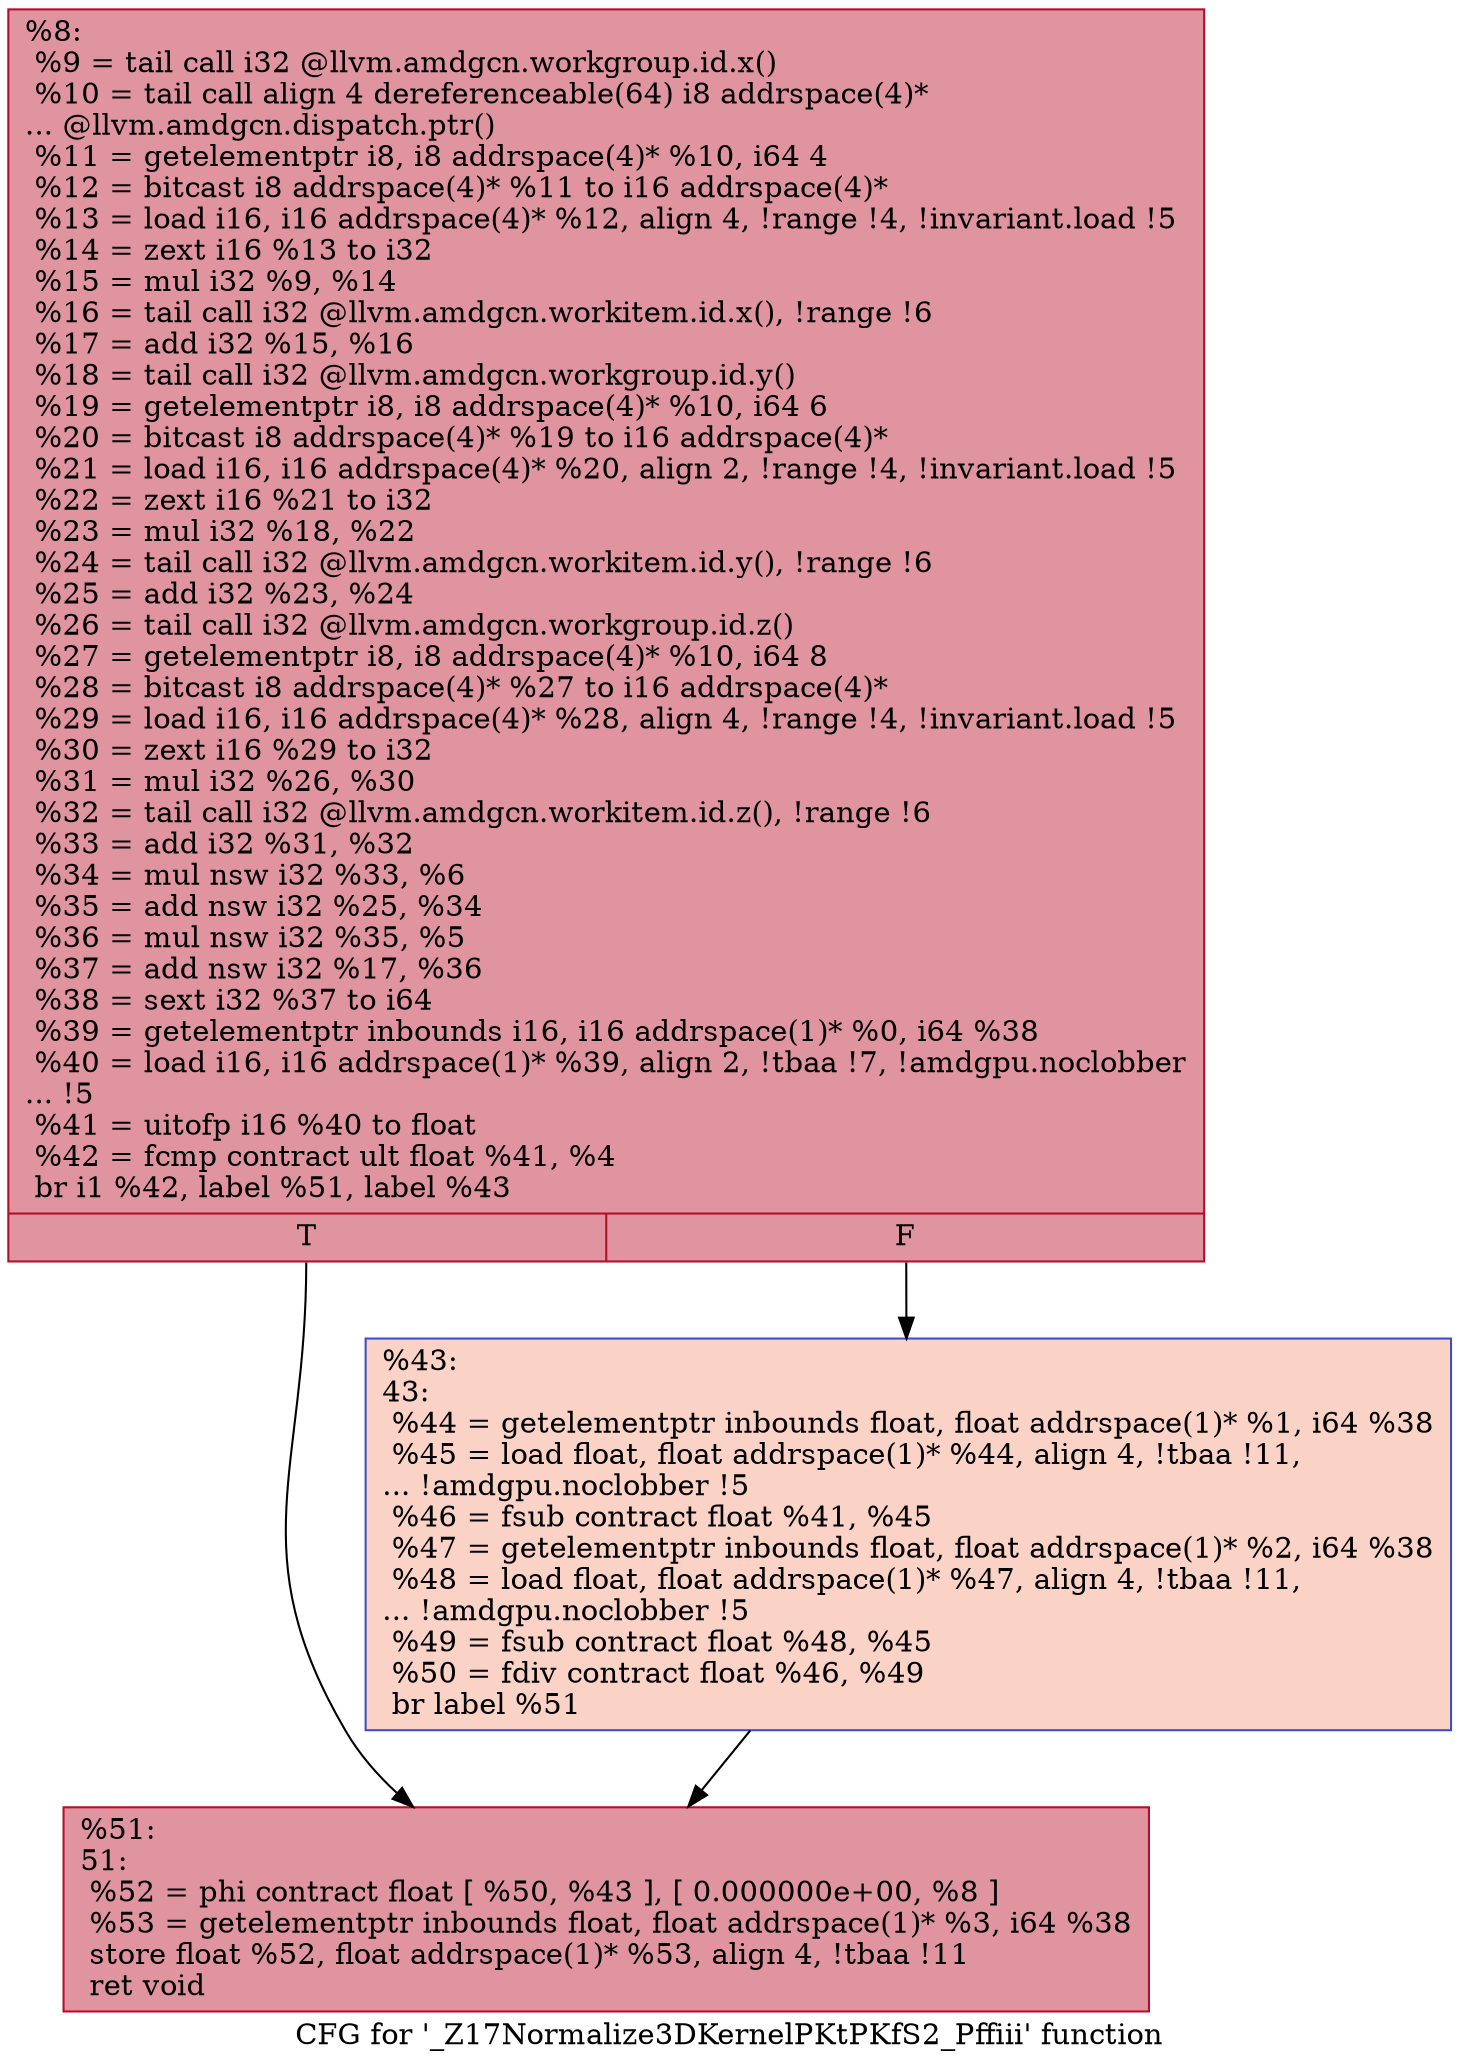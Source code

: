 digraph "CFG for '_Z17Normalize3DKernelPKtPKfS2_Pffiii' function" {
	label="CFG for '_Z17Normalize3DKernelPKtPKfS2_Pffiii' function";

	Node0x5e97940 [shape=record,color="#b70d28ff", style=filled, fillcolor="#b70d2870",label="{%8:\l  %9 = tail call i32 @llvm.amdgcn.workgroup.id.x()\l  %10 = tail call align 4 dereferenceable(64) i8 addrspace(4)*\l... @llvm.amdgcn.dispatch.ptr()\l  %11 = getelementptr i8, i8 addrspace(4)* %10, i64 4\l  %12 = bitcast i8 addrspace(4)* %11 to i16 addrspace(4)*\l  %13 = load i16, i16 addrspace(4)* %12, align 4, !range !4, !invariant.load !5\l  %14 = zext i16 %13 to i32\l  %15 = mul i32 %9, %14\l  %16 = tail call i32 @llvm.amdgcn.workitem.id.x(), !range !6\l  %17 = add i32 %15, %16\l  %18 = tail call i32 @llvm.amdgcn.workgroup.id.y()\l  %19 = getelementptr i8, i8 addrspace(4)* %10, i64 6\l  %20 = bitcast i8 addrspace(4)* %19 to i16 addrspace(4)*\l  %21 = load i16, i16 addrspace(4)* %20, align 2, !range !4, !invariant.load !5\l  %22 = zext i16 %21 to i32\l  %23 = mul i32 %18, %22\l  %24 = tail call i32 @llvm.amdgcn.workitem.id.y(), !range !6\l  %25 = add i32 %23, %24\l  %26 = tail call i32 @llvm.amdgcn.workgroup.id.z()\l  %27 = getelementptr i8, i8 addrspace(4)* %10, i64 8\l  %28 = bitcast i8 addrspace(4)* %27 to i16 addrspace(4)*\l  %29 = load i16, i16 addrspace(4)* %28, align 4, !range !4, !invariant.load !5\l  %30 = zext i16 %29 to i32\l  %31 = mul i32 %26, %30\l  %32 = tail call i32 @llvm.amdgcn.workitem.id.z(), !range !6\l  %33 = add i32 %31, %32\l  %34 = mul nsw i32 %33, %6\l  %35 = add nsw i32 %25, %34\l  %36 = mul nsw i32 %35, %5\l  %37 = add nsw i32 %17, %36\l  %38 = sext i32 %37 to i64\l  %39 = getelementptr inbounds i16, i16 addrspace(1)* %0, i64 %38\l  %40 = load i16, i16 addrspace(1)* %39, align 2, !tbaa !7, !amdgpu.noclobber\l... !5\l  %41 = uitofp i16 %40 to float\l  %42 = fcmp contract ult float %41, %4\l  br i1 %42, label %51, label %43\l|{<s0>T|<s1>F}}"];
	Node0x5e97940:s0 -> Node0x5e9c120;
	Node0x5e97940:s1 -> Node0x5e9c1b0;
	Node0x5e9c1b0 [shape=record,color="#3d50c3ff", style=filled, fillcolor="#f59c7d70",label="{%43:\l43:                                               \l  %44 = getelementptr inbounds float, float addrspace(1)* %1, i64 %38\l  %45 = load float, float addrspace(1)* %44, align 4, !tbaa !11,\l... !amdgpu.noclobber !5\l  %46 = fsub contract float %41, %45\l  %47 = getelementptr inbounds float, float addrspace(1)* %2, i64 %38\l  %48 = load float, float addrspace(1)* %47, align 4, !tbaa !11,\l... !amdgpu.noclobber !5\l  %49 = fsub contract float %48, %45\l  %50 = fdiv contract float %46, %49\l  br label %51\l}"];
	Node0x5e9c1b0 -> Node0x5e9c120;
	Node0x5e9c120 [shape=record,color="#b70d28ff", style=filled, fillcolor="#b70d2870",label="{%51:\l51:                                               \l  %52 = phi contract float [ %50, %43 ], [ 0.000000e+00, %8 ]\l  %53 = getelementptr inbounds float, float addrspace(1)* %3, i64 %38\l  store float %52, float addrspace(1)* %53, align 4, !tbaa !11\l  ret void\l}"];
}
